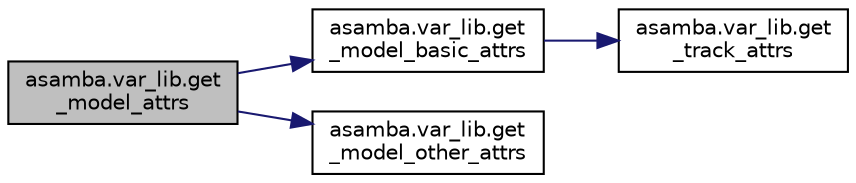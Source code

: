 digraph "asamba.var_lib.get_model_attrs"
{
  edge [fontname="Helvetica",fontsize="10",labelfontname="Helvetica",labelfontsize="10"];
  node [fontname="Helvetica",fontsize="10",shape=record];
  rankdir="LR";
  Node11 [label="asamba.var_lib.get\l_model_attrs",height=0.2,width=0.4,color="black", fillcolor="grey75", style="filled", fontcolor="black"];
  Node11 -> Node12 [color="midnightblue",fontsize="10",style="solid",fontname="Helvetica"];
  Node12 [label="asamba.var_lib.get\l_model_basic_attrs",height=0.2,width=0.4,color="black", fillcolor="white", style="filled",URL="$namespaceasamba_1_1var__lib.html#a300a7811388375b1f7a3267412235a28"];
  Node12 -> Node13 [color="midnightblue",fontsize="10",style="solid",fontname="Helvetica"];
  Node13 [label="asamba.var_lib.get\l_track_attrs",height=0.2,width=0.4,color="black", fillcolor="white", style="filled",URL="$namespaceasamba_1_1var__lib.html#af9d74851b62f321dbf694bd2ef8fa3ed"];
  Node11 -> Node14 [color="midnightblue",fontsize="10",style="solid",fontname="Helvetica"];
  Node14 [label="asamba.var_lib.get\l_model_other_attrs",height=0.2,width=0.4,color="black", fillcolor="white", style="filled",URL="$namespaceasamba_1_1var__lib.html#adc463e39504e5cd7acb15d499dec2880"];
}

